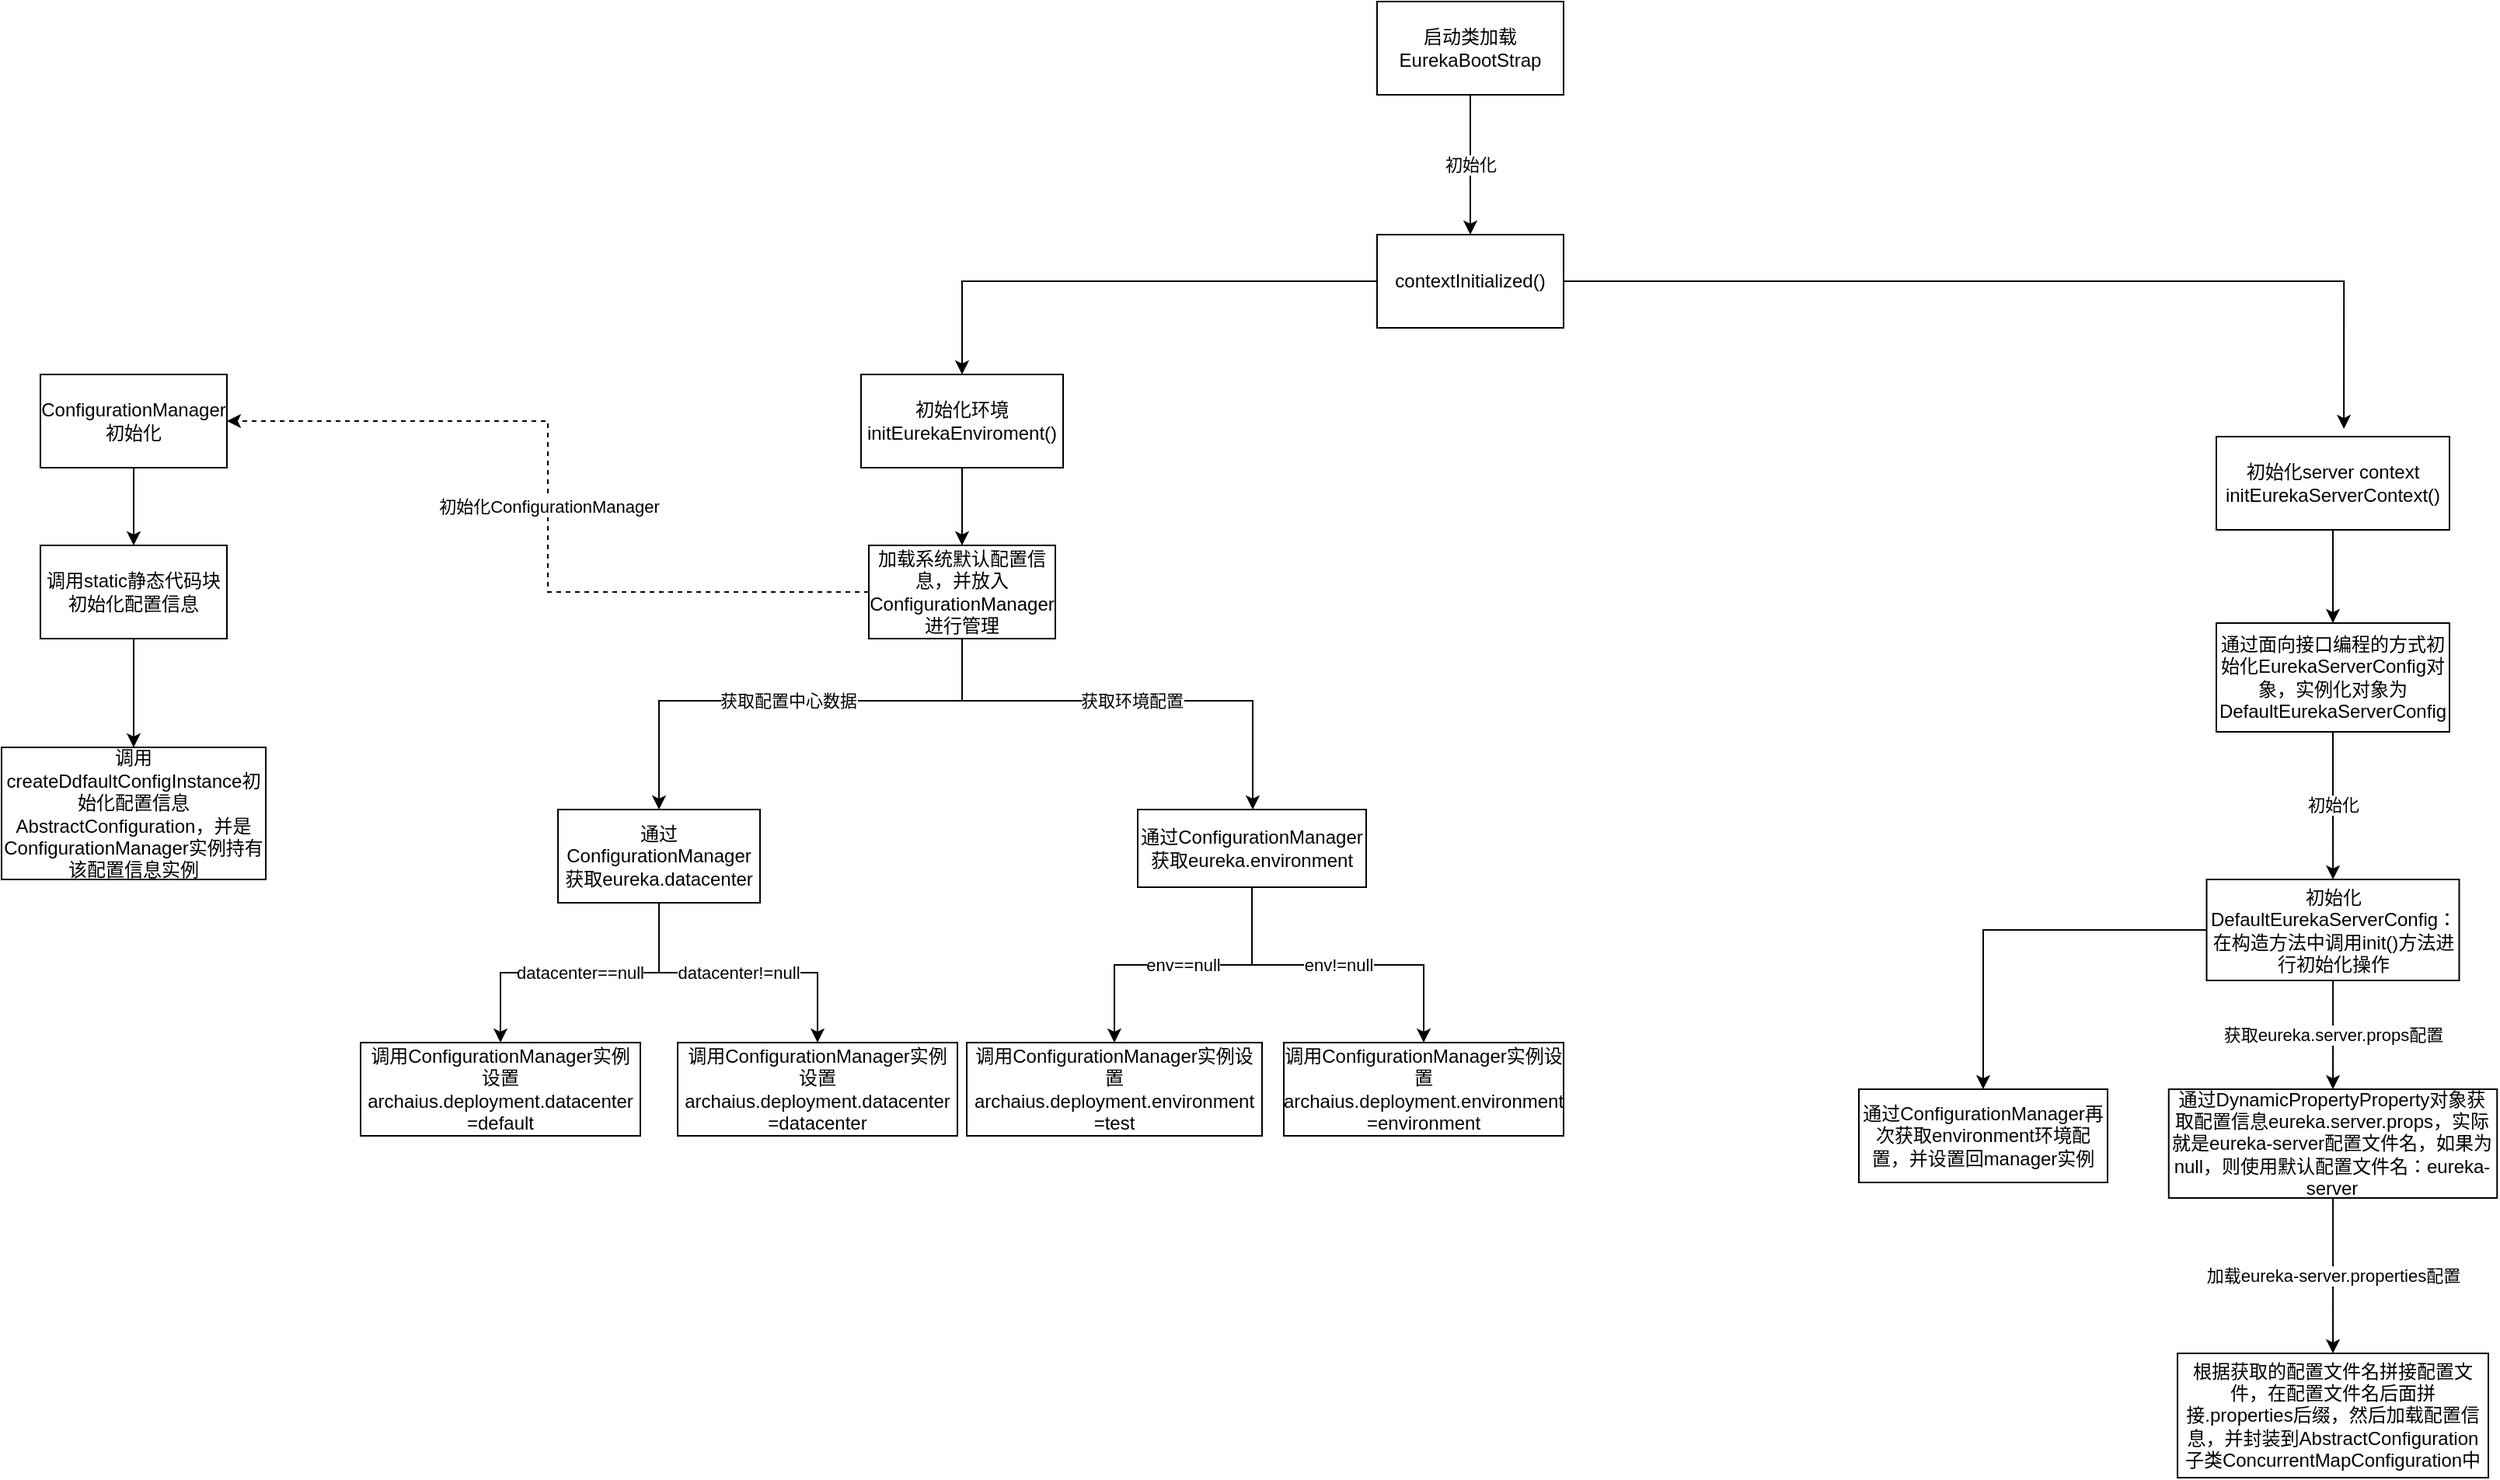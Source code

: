 <mxfile version="14.5.3" type="github">
  <diagram id="0kAya-y3L0eqNiJAjyWb" name="第 1 页">
    <mxGraphModel dx="2249" dy="772" grid="1" gridSize="10" guides="1" tooltips="1" connect="1" arrows="1" fold="1" page="1" pageScale="1" pageWidth="827" pageHeight="1169" math="0" shadow="0">
      <root>
        <mxCell id="0" />
        <mxCell id="1" parent="0" />
        <mxCell id="eN4npGuOjzb6daEbdw4c-3" value="初始化" style="edgeStyle=orthogonalEdgeStyle;rounded=0;orthogonalLoop=1;jettySize=auto;html=1;" parent="1" source="eN4npGuOjzb6daEbdw4c-1" target="eN4npGuOjzb6daEbdw4c-2" edge="1">
          <mxGeometry relative="1" as="geometry" />
        </mxCell>
        <mxCell id="eN4npGuOjzb6daEbdw4c-1" value="启动类加载&lt;br&gt;EurekaBootStrap" style="rounded=0;whiteSpace=wrap;html=1;" parent="1" vertex="1">
          <mxGeometry x="310" y="50" width="120" height="60" as="geometry" />
        </mxCell>
        <mxCell id="eN4npGuOjzb6daEbdw4c-5" style="edgeStyle=orthogonalEdgeStyle;rounded=0;orthogonalLoop=1;jettySize=auto;html=1;entryX=0.5;entryY=0;entryDx=0;entryDy=0;" parent="1" source="eN4npGuOjzb6daEbdw4c-2" target="eN4npGuOjzb6daEbdw4c-4" edge="1">
          <mxGeometry relative="1" as="geometry" />
        </mxCell>
        <mxCell id="eN4npGuOjzb6daEbdw4c-7" style="edgeStyle=orthogonalEdgeStyle;rounded=0;orthogonalLoop=1;jettySize=auto;html=1;entryX=0.547;entryY=-0.083;entryDx=0;entryDy=0;entryPerimeter=0;" parent="1" source="eN4npGuOjzb6daEbdw4c-2" target="eN4npGuOjzb6daEbdw4c-6" edge="1">
          <mxGeometry relative="1" as="geometry" />
        </mxCell>
        <mxCell id="eN4npGuOjzb6daEbdw4c-2" value="contextInitialized()" style="rounded=0;whiteSpace=wrap;html=1;" parent="1" vertex="1">
          <mxGeometry x="310" y="200" width="120" height="60" as="geometry" />
        </mxCell>
        <mxCell id="8Zal4r8ABGyTjFka4S3z-12" style="edgeStyle=orthogonalEdgeStyle;rounded=0;orthogonalLoop=1;jettySize=auto;html=1;entryX=0.5;entryY=0;entryDx=0;entryDy=0;" edge="1" parent="1" source="eN4npGuOjzb6daEbdw4c-4" target="8Zal4r8ABGyTjFka4S3z-11">
          <mxGeometry relative="1" as="geometry" />
        </mxCell>
        <mxCell id="eN4npGuOjzb6daEbdw4c-4" value="初始化环境&lt;br&gt;initEurekaEnviroment()" style="rounded=0;whiteSpace=wrap;html=1;" parent="1" vertex="1">
          <mxGeometry x="-22" y="290" width="130" height="60" as="geometry" />
        </mxCell>
        <mxCell id="bof5cll0JK7fXOrSM6Fl-12" style="edgeStyle=orthogonalEdgeStyle;rounded=0;orthogonalLoop=1;jettySize=auto;html=1;entryX=0.5;entryY=0;entryDx=0;entryDy=0;" parent="1" source="eN4npGuOjzb6daEbdw4c-6" target="bof5cll0JK7fXOrSM6Fl-11" edge="1">
          <mxGeometry relative="1" as="geometry" />
        </mxCell>
        <mxCell id="eN4npGuOjzb6daEbdw4c-6" value="初始化server context&lt;br&gt;initEurekaServerContext()" style="rounded=0;whiteSpace=wrap;html=1;" parent="1" vertex="1">
          <mxGeometry x="850" y="330" width="150" height="60" as="geometry" />
        </mxCell>
        <mxCell id="bof5cll0JK7fXOrSM6Fl-18" value="初始化ConfigurationManager" style="edgeStyle=orthogonalEdgeStyle;rounded=0;orthogonalLoop=1;jettySize=auto;html=1;entryX=1;entryY=0.5;entryDx=0;entryDy=0;dashed=1;exitX=0;exitY=0.5;exitDx=0;exitDy=0;" parent="1" source="8Zal4r8ABGyTjFka4S3z-11" target="bof5cll0JK7fXOrSM6Fl-15" edge="1">
          <mxGeometry relative="1" as="geometry" />
        </mxCell>
        <mxCell id="8Zal4r8ABGyTjFka4S3z-16" value="datacenter==null" style="edgeStyle=orthogonalEdgeStyle;rounded=0;orthogonalLoop=1;jettySize=auto;html=1;entryX=0.5;entryY=0;entryDx=0;entryDy=0;" edge="1" parent="1" source="bof5cll0JK7fXOrSM6Fl-1" target="8Zal4r8ABGyTjFka4S3z-8">
          <mxGeometry relative="1" as="geometry" />
        </mxCell>
        <mxCell id="8Zal4r8ABGyTjFka4S3z-17" value="datacenter!=null" style="edgeStyle=orthogonalEdgeStyle;rounded=0;orthogonalLoop=1;jettySize=auto;html=1;" edge="1" parent="1" source="bof5cll0JK7fXOrSM6Fl-1" target="bof5cll0JK7fXOrSM6Fl-5">
          <mxGeometry relative="1" as="geometry" />
        </mxCell>
        <mxCell id="bof5cll0JK7fXOrSM6Fl-1" value="通过ConfigurationManager获取eureka.datacenter" style="rounded=0;whiteSpace=wrap;html=1;" parent="1" vertex="1">
          <mxGeometry x="-217" y="570" width="130" height="60" as="geometry" />
        </mxCell>
        <mxCell id="bof5cll0JK7fXOrSM6Fl-5" value="调用ConfigurationManager实例设置archaius.deployment.datacenter&lt;br&gt;=datacenter" style="rounded=0;whiteSpace=wrap;html=1;" parent="1" vertex="1">
          <mxGeometry x="-140" y="720" width="180" height="60" as="geometry" />
        </mxCell>
        <mxCell id="8Zal4r8ABGyTjFka4S3z-31" value="初始化" style="edgeStyle=orthogonalEdgeStyle;rounded=0;orthogonalLoop=1;jettySize=auto;html=1;" edge="1" parent="1" source="bof5cll0JK7fXOrSM6Fl-11" target="8Zal4r8ABGyTjFka4S3z-30">
          <mxGeometry relative="1" as="geometry" />
        </mxCell>
        <mxCell id="bof5cll0JK7fXOrSM6Fl-11" value="通过面向接口编程的方式初始化EurekaServerConfig对象，实例化对象为DefaultEurekaServerConfig" style="rounded=0;whiteSpace=wrap;html=1;" parent="1" vertex="1">
          <mxGeometry x="850" y="450" width="150" height="70" as="geometry" />
        </mxCell>
        <mxCell id="bof5cll0JK7fXOrSM6Fl-17" style="edgeStyle=orthogonalEdgeStyle;rounded=0;orthogonalLoop=1;jettySize=auto;html=1;entryX=0.5;entryY=0;entryDx=0;entryDy=0;" parent="1" source="bof5cll0JK7fXOrSM6Fl-15" target="bof5cll0JK7fXOrSM6Fl-16" edge="1">
          <mxGeometry relative="1" as="geometry" />
        </mxCell>
        <mxCell id="bof5cll0JK7fXOrSM6Fl-15" value="ConfigurationManager初始化" style="rounded=0;whiteSpace=wrap;html=1;" parent="1" vertex="1">
          <mxGeometry x="-550" y="290" width="120" height="60" as="geometry" />
        </mxCell>
        <mxCell id="8Zal4r8ABGyTjFka4S3z-29" style="edgeStyle=orthogonalEdgeStyle;rounded=0;orthogonalLoop=1;jettySize=auto;html=1;entryX=0.5;entryY=0;entryDx=0;entryDy=0;" edge="1" parent="1" source="bof5cll0JK7fXOrSM6Fl-16" target="8Zal4r8ABGyTjFka4S3z-28">
          <mxGeometry relative="1" as="geometry" />
        </mxCell>
        <mxCell id="bof5cll0JK7fXOrSM6Fl-16" value="调用static静态代码块初始化配置信息" style="rounded=0;whiteSpace=wrap;html=1;" parent="1" vertex="1">
          <mxGeometry x="-550" y="400" width="120" height="60" as="geometry" />
        </mxCell>
        <mxCell id="8Zal4r8ABGyTjFka4S3z-8" value="&lt;span&gt;调用ConfigurationManager实例设置archaius.deployment.datacenter&lt;/span&gt;&lt;br&gt;&lt;span&gt;=default&lt;/span&gt;" style="rounded=0;whiteSpace=wrap;html=1;" vertex="1" parent="1">
          <mxGeometry x="-344" y="720" width="180" height="60" as="geometry" />
        </mxCell>
        <mxCell id="8Zal4r8ABGyTjFka4S3z-26" value="获取配置中心数据" style="edgeStyle=orthogonalEdgeStyle;rounded=0;orthogonalLoop=1;jettySize=auto;html=1;entryX=0.5;entryY=0;entryDx=0;entryDy=0;" edge="1" parent="1" source="8Zal4r8ABGyTjFka4S3z-11" target="bof5cll0JK7fXOrSM6Fl-1">
          <mxGeometry relative="1" as="geometry">
            <Array as="points">
              <mxPoint x="43" y="500" />
              <mxPoint x="-152" y="500" />
            </Array>
          </mxGeometry>
        </mxCell>
        <mxCell id="8Zal4r8ABGyTjFka4S3z-27" value="获取环境配置" style="edgeStyle=orthogonalEdgeStyle;rounded=0;orthogonalLoop=1;jettySize=auto;html=1;" edge="1" parent="1" source="8Zal4r8ABGyTjFka4S3z-11" target="8Zal4r8ABGyTjFka4S3z-22">
          <mxGeometry relative="1" as="geometry">
            <Array as="points">
              <mxPoint x="43" y="500" />
              <mxPoint x="230" y="500" />
            </Array>
          </mxGeometry>
        </mxCell>
        <mxCell id="8Zal4r8ABGyTjFka4S3z-11" value="加载系统默认配置信息，并放入ConfigurationManager进行管理" style="rounded=0;whiteSpace=wrap;html=1;" vertex="1" parent="1">
          <mxGeometry x="-17" y="400" width="120" height="60" as="geometry" />
        </mxCell>
        <mxCell id="8Zal4r8ABGyTjFka4S3z-20" value="env==null" style="edgeStyle=orthogonalEdgeStyle;rounded=0;orthogonalLoop=1;jettySize=auto;html=1;entryX=0.5;entryY=0;entryDx=0;entryDy=0;" edge="1" parent="1" source="8Zal4r8ABGyTjFka4S3z-22" target="8Zal4r8ABGyTjFka4S3z-24">
          <mxGeometry relative="1" as="geometry" />
        </mxCell>
        <mxCell id="8Zal4r8ABGyTjFka4S3z-21" value="env!=null" style="edgeStyle=orthogonalEdgeStyle;rounded=0;orthogonalLoop=1;jettySize=auto;html=1;" edge="1" parent="1" source="8Zal4r8ABGyTjFka4S3z-22" target="8Zal4r8ABGyTjFka4S3z-23">
          <mxGeometry relative="1" as="geometry" />
        </mxCell>
        <mxCell id="8Zal4r8ABGyTjFka4S3z-22" value="通过ConfigurationManager获取eureka.environment" style="rounded=0;whiteSpace=wrap;html=1;" vertex="1" parent="1">
          <mxGeometry x="156" y="570" width="147" height="50" as="geometry" />
        </mxCell>
        <mxCell id="8Zal4r8ABGyTjFka4S3z-23" value="调用ConfigurationManager实例设置archaius.deployment.environment&lt;br&gt;=environment" style="rounded=0;whiteSpace=wrap;html=1;" vertex="1" parent="1">
          <mxGeometry x="250" y="720" width="180" height="60" as="geometry" />
        </mxCell>
        <mxCell id="8Zal4r8ABGyTjFka4S3z-24" value="&lt;span&gt;调用ConfigurationManager实例设置&lt;/span&gt;archaius.deployment.environment&lt;br&gt;&lt;span&gt;=test&lt;/span&gt;" style="rounded=0;whiteSpace=wrap;html=1;" vertex="1" parent="1">
          <mxGeometry x="46" y="720" width="190" height="60" as="geometry" />
        </mxCell>
        <mxCell id="8Zal4r8ABGyTjFka4S3z-28" value="调用createDdfaultConfigInstance初始化配置信息AbstractConfiguration，并是ConfigurationManager实例持有该配置信息实例" style="rounded=0;whiteSpace=wrap;html=1;" vertex="1" parent="1">
          <mxGeometry x="-575" y="530" width="170" height="85" as="geometry" />
        </mxCell>
        <mxCell id="8Zal4r8ABGyTjFka4S3z-33" style="edgeStyle=orthogonalEdgeStyle;rounded=0;orthogonalLoop=1;jettySize=auto;html=1;" edge="1" parent="1" source="8Zal4r8ABGyTjFka4S3z-30" target="8Zal4r8ABGyTjFka4S3z-32">
          <mxGeometry relative="1" as="geometry" />
        </mxCell>
        <mxCell id="8Zal4r8ABGyTjFka4S3z-35" value="获取eureka.server.props配置" style="edgeStyle=orthogonalEdgeStyle;rounded=0;orthogonalLoop=1;jettySize=auto;html=1;entryX=0.5;entryY=0;entryDx=0;entryDy=0;" edge="1" parent="1" source="8Zal4r8ABGyTjFka4S3z-30" target="8Zal4r8ABGyTjFka4S3z-34">
          <mxGeometry relative="1" as="geometry" />
        </mxCell>
        <mxCell id="8Zal4r8ABGyTjFka4S3z-30" value="初始化DefaultEurekaServerConfig：在构造方法中调用init()方法进行初始化操作" style="rounded=0;whiteSpace=wrap;html=1;" vertex="1" parent="1">
          <mxGeometry x="843.75" y="615" width="162.5" height="65" as="geometry" />
        </mxCell>
        <mxCell id="8Zal4r8ABGyTjFka4S3z-32" value="通过ConfigurationManager再次获取environment环境配置，并设置回manager实例" style="rounded=0;whiteSpace=wrap;html=1;" vertex="1" parent="1">
          <mxGeometry x="620" y="750" width="160" height="60" as="geometry" />
        </mxCell>
        <mxCell id="8Zal4r8ABGyTjFka4S3z-37" value="加载eureka-server.properties配置" style="edgeStyle=orthogonalEdgeStyle;rounded=0;orthogonalLoop=1;jettySize=auto;html=1;entryX=0.5;entryY=0;entryDx=0;entryDy=0;" edge="1" parent="1" source="8Zal4r8ABGyTjFka4S3z-34" target="8Zal4r8ABGyTjFka4S3z-36">
          <mxGeometry relative="1" as="geometry" />
        </mxCell>
        <mxCell id="8Zal4r8ABGyTjFka4S3z-34" value="通过DynamicPropertyProperty对象获取配置信息eureka.server.props，实际就是eureka-server配置文件名，如果为null，则使用默认配置文件名：eureka-server" style="rounded=0;whiteSpace=wrap;html=1;" vertex="1" parent="1">
          <mxGeometry x="819.38" y="750" width="211.25" height="70" as="geometry" />
        </mxCell>
        <mxCell id="8Zal4r8ABGyTjFka4S3z-36" value="根据获取的配置文件名拼接配置文件，在配置文件名后面拼接.properties后缀，然后加载配置信息，并封装到AbstractConfiguration子类ConcurrentMapConfiguration中" style="rounded=0;whiteSpace=wrap;html=1;" vertex="1" parent="1">
          <mxGeometry x="825.01" y="920" width="200" height="80" as="geometry" />
        </mxCell>
      </root>
    </mxGraphModel>
  </diagram>
</mxfile>
